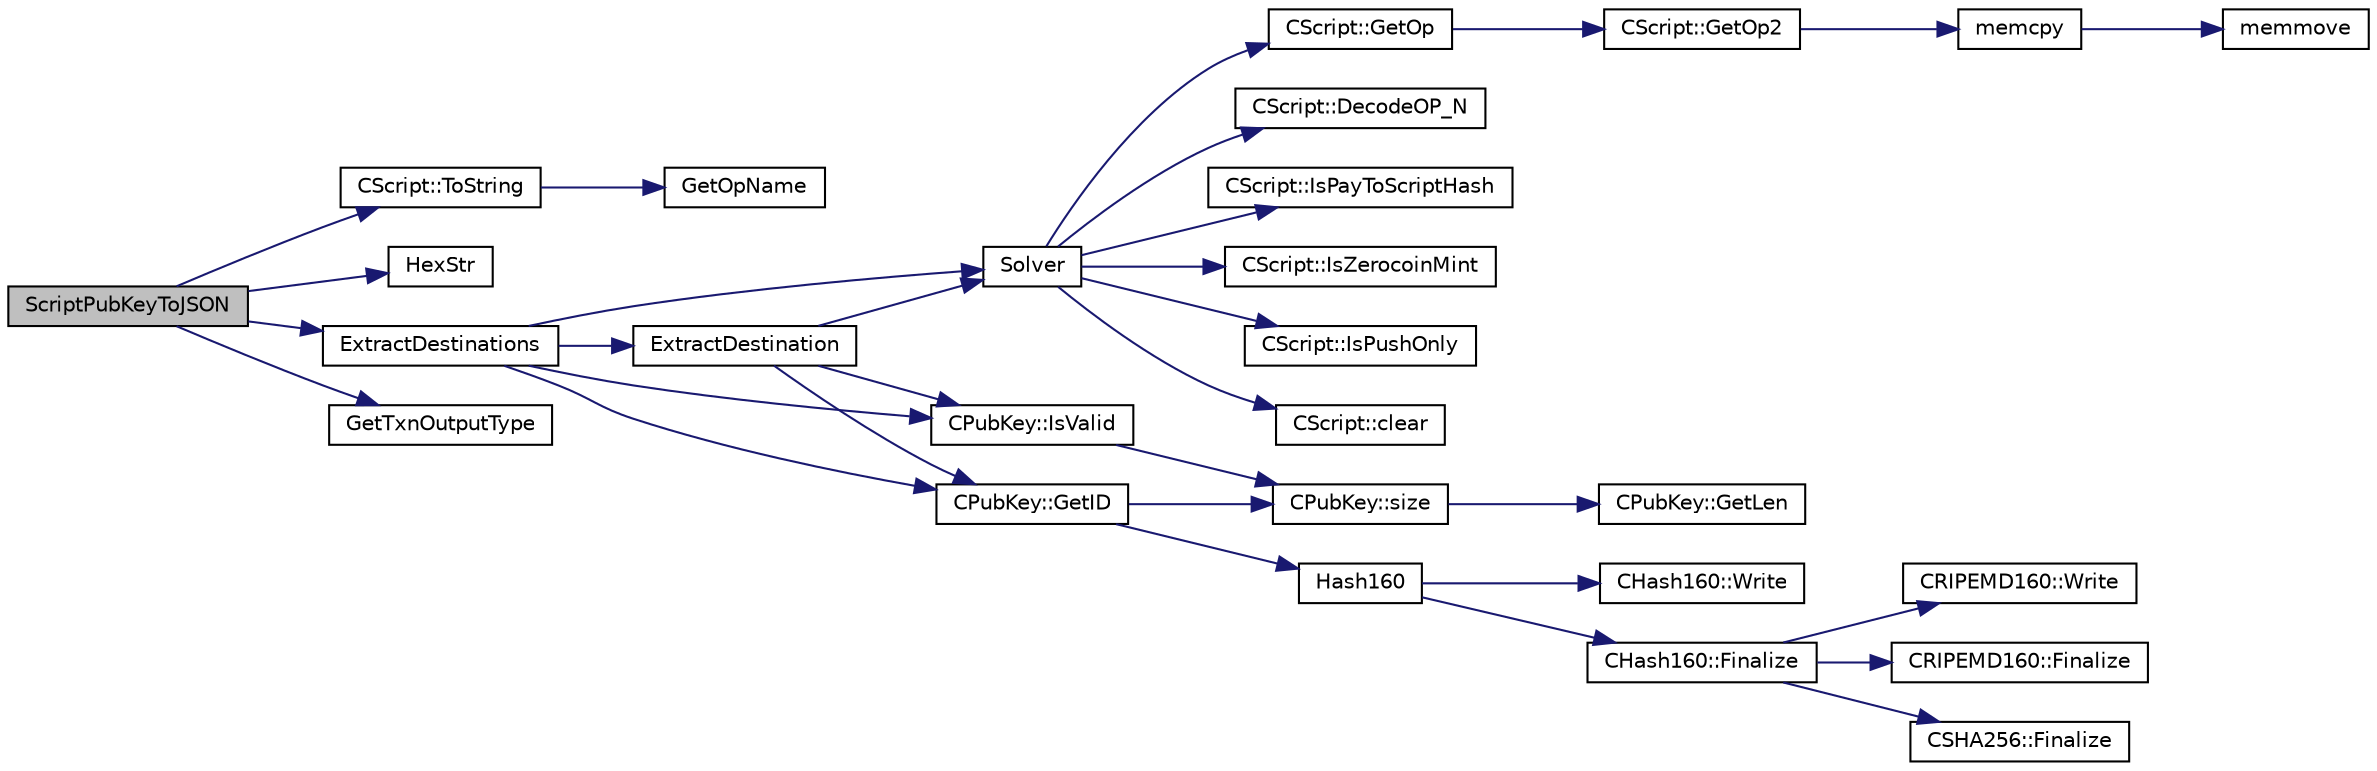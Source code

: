 digraph "ScriptPubKeyToJSON"
{
  edge [fontname="Helvetica",fontsize="10",labelfontname="Helvetica",labelfontsize="10"];
  node [fontname="Helvetica",fontsize="10",shape=record];
  rankdir="LR";
  Node206 [label="ScriptPubKeyToJSON",height=0.2,width=0.4,color="black", fillcolor="grey75", style="filled", fontcolor="black"];
  Node206 -> Node207 [color="midnightblue",fontsize="10",style="solid",fontname="Helvetica"];
  Node207 [label="CScript::ToString",height=0.2,width=0.4,color="black", fillcolor="white", style="filled",URL="$class_c_script.html#a05fe53ab8fc6a217036bb0d6d7f5d706"];
  Node207 -> Node208 [color="midnightblue",fontsize="10",style="solid",fontname="Helvetica"];
  Node208 [label="GetOpName",height=0.2,width=0.4,color="black", fillcolor="white", style="filled",URL="$script_8cpp.html#a573587022d52d3542eb6fbf5a1190489"];
  Node206 -> Node209 [color="midnightblue",fontsize="10",style="solid",fontname="Helvetica"];
  Node209 [label="HexStr",height=0.2,width=0.4,color="black", fillcolor="white", style="filled",URL="$utilstrencodings_8h.html#ace13a819ca4e98c22847d26b3b357e75"];
  Node206 -> Node210 [color="midnightblue",fontsize="10",style="solid",fontname="Helvetica"];
  Node210 [label="ExtractDestinations",height=0.2,width=0.4,color="black", fillcolor="white", style="filled",URL="$standard_8cpp.html#a6948ee6aa422ed8a5ffe06ddc77a55d8"];
  Node210 -> Node211 [color="midnightblue",fontsize="10",style="solid",fontname="Helvetica"];
  Node211 [label="Solver",height=0.2,width=0.4,color="black", fillcolor="white", style="filled",URL="$standard_8cpp.html#a6ee6be50bff44464e905680c6fcee6dc",tooltip="Return public keys or hashes from scriptPubKey, for &#39;standard&#39; transaction types. ..."];
  Node211 -> Node212 [color="midnightblue",fontsize="10",style="solid",fontname="Helvetica"];
  Node212 [label="CScript::IsPayToScriptHash",height=0.2,width=0.4,color="black", fillcolor="white", style="filled",URL="$class_c_script.html#a0c3729c606d318923dc06f95d85a0971"];
  Node211 -> Node213 [color="midnightblue",fontsize="10",style="solid",fontname="Helvetica"];
  Node213 [label="CScript::IsZerocoinMint",height=0.2,width=0.4,color="black", fillcolor="white", style="filled",URL="$class_c_script.html#aadeaf93bd9c00abc9e20d082051adac8"];
  Node211 -> Node214 [color="midnightblue",fontsize="10",style="solid",fontname="Helvetica"];
  Node214 [label="CScript::IsPushOnly",height=0.2,width=0.4,color="black", fillcolor="white", style="filled",URL="$class_c_script.html#a090905f875fa5a40e616b319de8e973f",tooltip="Called by IsStandardTx and P2SH/BIP62 VerifyScript (which makes it consensus-critical). "];
  Node211 -> Node215 [color="midnightblue",fontsize="10",style="solid",fontname="Helvetica"];
  Node215 [label="CScript::clear",height=0.2,width=0.4,color="black", fillcolor="white", style="filled",URL="$class_c_script.html#a7b2baf842621f07c4939408acf63377c"];
  Node211 -> Node216 [color="midnightblue",fontsize="10",style="solid",fontname="Helvetica"];
  Node216 [label="CScript::GetOp",height=0.2,width=0.4,color="black", fillcolor="white", style="filled",URL="$class_c_script.html#a94635ed93d8d244ec3acfa83f9ecfe5f"];
  Node216 -> Node217 [color="midnightblue",fontsize="10",style="solid",fontname="Helvetica"];
  Node217 [label="CScript::GetOp2",height=0.2,width=0.4,color="black", fillcolor="white", style="filled",URL="$class_c_script.html#aac2dbe75742054049b0c6de0e9473ef0"];
  Node217 -> Node218 [color="midnightblue",fontsize="10",style="solid",fontname="Helvetica"];
  Node218 [label="memcpy",height=0.2,width=0.4,color="black", fillcolor="white", style="filled",URL="$glibc__compat_8cpp.html#a0f46826ab0466591e136db24394923cf"];
  Node218 -> Node219 [color="midnightblue",fontsize="10",style="solid",fontname="Helvetica"];
  Node219 [label="memmove",height=0.2,width=0.4,color="black", fillcolor="white", style="filled",URL="$glibc__compat_8cpp.html#a9778d49e9029dd75bc53ecbbf9f5e9a1"];
  Node211 -> Node220 [color="midnightblue",fontsize="10",style="solid",fontname="Helvetica"];
  Node220 [label="CScript::DecodeOP_N",height=0.2,width=0.4,color="black", fillcolor="white", style="filled",URL="$class_c_script.html#a7f975fca06b3e9a17da8ba23c7647e2e",tooltip="Encode/decode small integers: "];
  Node210 -> Node221 [color="midnightblue",fontsize="10",style="solid",fontname="Helvetica"];
  Node221 [label="CPubKey::IsValid",height=0.2,width=0.4,color="black", fillcolor="white", style="filled",URL="$class_c_pub_key.html#a4fa94293cf8577fd039b9a133f6c7f30"];
  Node221 -> Node222 [color="midnightblue",fontsize="10",style="solid",fontname="Helvetica"];
  Node222 [label="CPubKey::size",height=0.2,width=0.4,color="black", fillcolor="white", style="filled",URL="$class_c_pub_key.html#a6bb28fcf0a5f799c69f5b7269363b309",tooltip="Simple read-only vector-like interface to the pubkey data. "];
  Node222 -> Node223 [color="midnightblue",fontsize="10",style="solid",fontname="Helvetica"];
  Node223 [label="CPubKey::GetLen",height=0.2,width=0.4,color="black", fillcolor="white", style="filled",URL="$class_c_pub_key.html#a7dc71b3f037c84268dc22de97d7b65fb",tooltip="Compute the length of a pubkey with a given first byte. "];
  Node210 -> Node224 [color="midnightblue",fontsize="10",style="solid",fontname="Helvetica"];
  Node224 [label="CPubKey::GetID",height=0.2,width=0.4,color="black", fillcolor="white", style="filled",URL="$class_c_pub_key.html#a2675f7e6f72eff68e7a5227289feb021",tooltip="Get the KeyID of this public key (hash of its serialization) "];
  Node224 -> Node225 [color="midnightblue",fontsize="10",style="solid",fontname="Helvetica"];
  Node225 [label="Hash160",height=0.2,width=0.4,color="black", fillcolor="white", style="filled",URL="$hash_8h.html#a4490f70ddae16e9e48460a0416a48a6b",tooltip="Compute the 160-bit hash an object. "];
  Node225 -> Node226 [color="midnightblue",fontsize="10",style="solid",fontname="Helvetica"];
  Node226 [label="CHash160::Write",height=0.2,width=0.4,color="black", fillcolor="white", style="filled",URL="$class_c_hash160.html#af56cdd9443013eb68b246aa8450217f2"];
  Node225 -> Node227 [color="midnightblue",fontsize="10",style="solid",fontname="Helvetica"];
  Node227 [label="CHash160::Finalize",height=0.2,width=0.4,color="black", fillcolor="white", style="filled",URL="$class_c_hash160.html#a9bb08e1772002ae1a5d85017ba7952ee"];
  Node227 -> Node228 [color="midnightblue",fontsize="10",style="solid",fontname="Helvetica"];
  Node228 [label="CSHA256::Finalize",height=0.2,width=0.4,color="black", fillcolor="white", style="filled",URL="$class_c_s_h_a256.html#a4259230be0caefa590bc324fc12b9b90"];
  Node227 -> Node229 [color="midnightblue",fontsize="10",style="solid",fontname="Helvetica"];
  Node229 [label="CRIPEMD160::Write",height=0.2,width=0.4,color="black", fillcolor="white", style="filled",URL="$class_c_r_i_p_e_m_d160.html#a221143b9d94af623d07c4f4ba1bf6007"];
  Node227 -> Node230 [color="midnightblue",fontsize="10",style="solid",fontname="Helvetica"];
  Node230 [label="CRIPEMD160::Finalize",height=0.2,width=0.4,color="black", fillcolor="white", style="filled",URL="$class_c_r_i_p_e_m_d160.html#a2a11566fbf9d1339b819833313fc4e51"];
  Node224 -> Node222 [color="midnightblue",fontsize="10",style="solid",fontname="Helvetica"];
  Node210 -> Node231 [color="midnightblue",fontsize="10",style="solid",fontname="Helvetica"];
  Node231 [label="ExtractDestination",height=0.2,width=0.4,color="black", fillcolor="white", style="filled",URL="$standard_8cpp.html#a951f7e601746ae076afdf3169ecca2fc"];
  Node231 -> Node211 [color="midnightblue",fontsize="10",style="solid",fontname="Helvetica"];
  Node231 -> Node221 [color="midnightblue",fontsize="10",style="solid",fontname="Helvetica"];
  Node231 -> Node224 [color="midnightblue",fontsize="10",style="solid",fontname="Helvetica"];
  Node206 -> Node232 [color="midnightblue",fontsize="10",style="solid",fontname="Helvetica"];
  Node232 [label="GetTxnOutputType",height=0.2,width=0.4,color="black", fillcolor="white", style="filled",URL="$standard_8cpp.html#a998a2df1a42dc68c4cffa9933aa713c2"];
}
